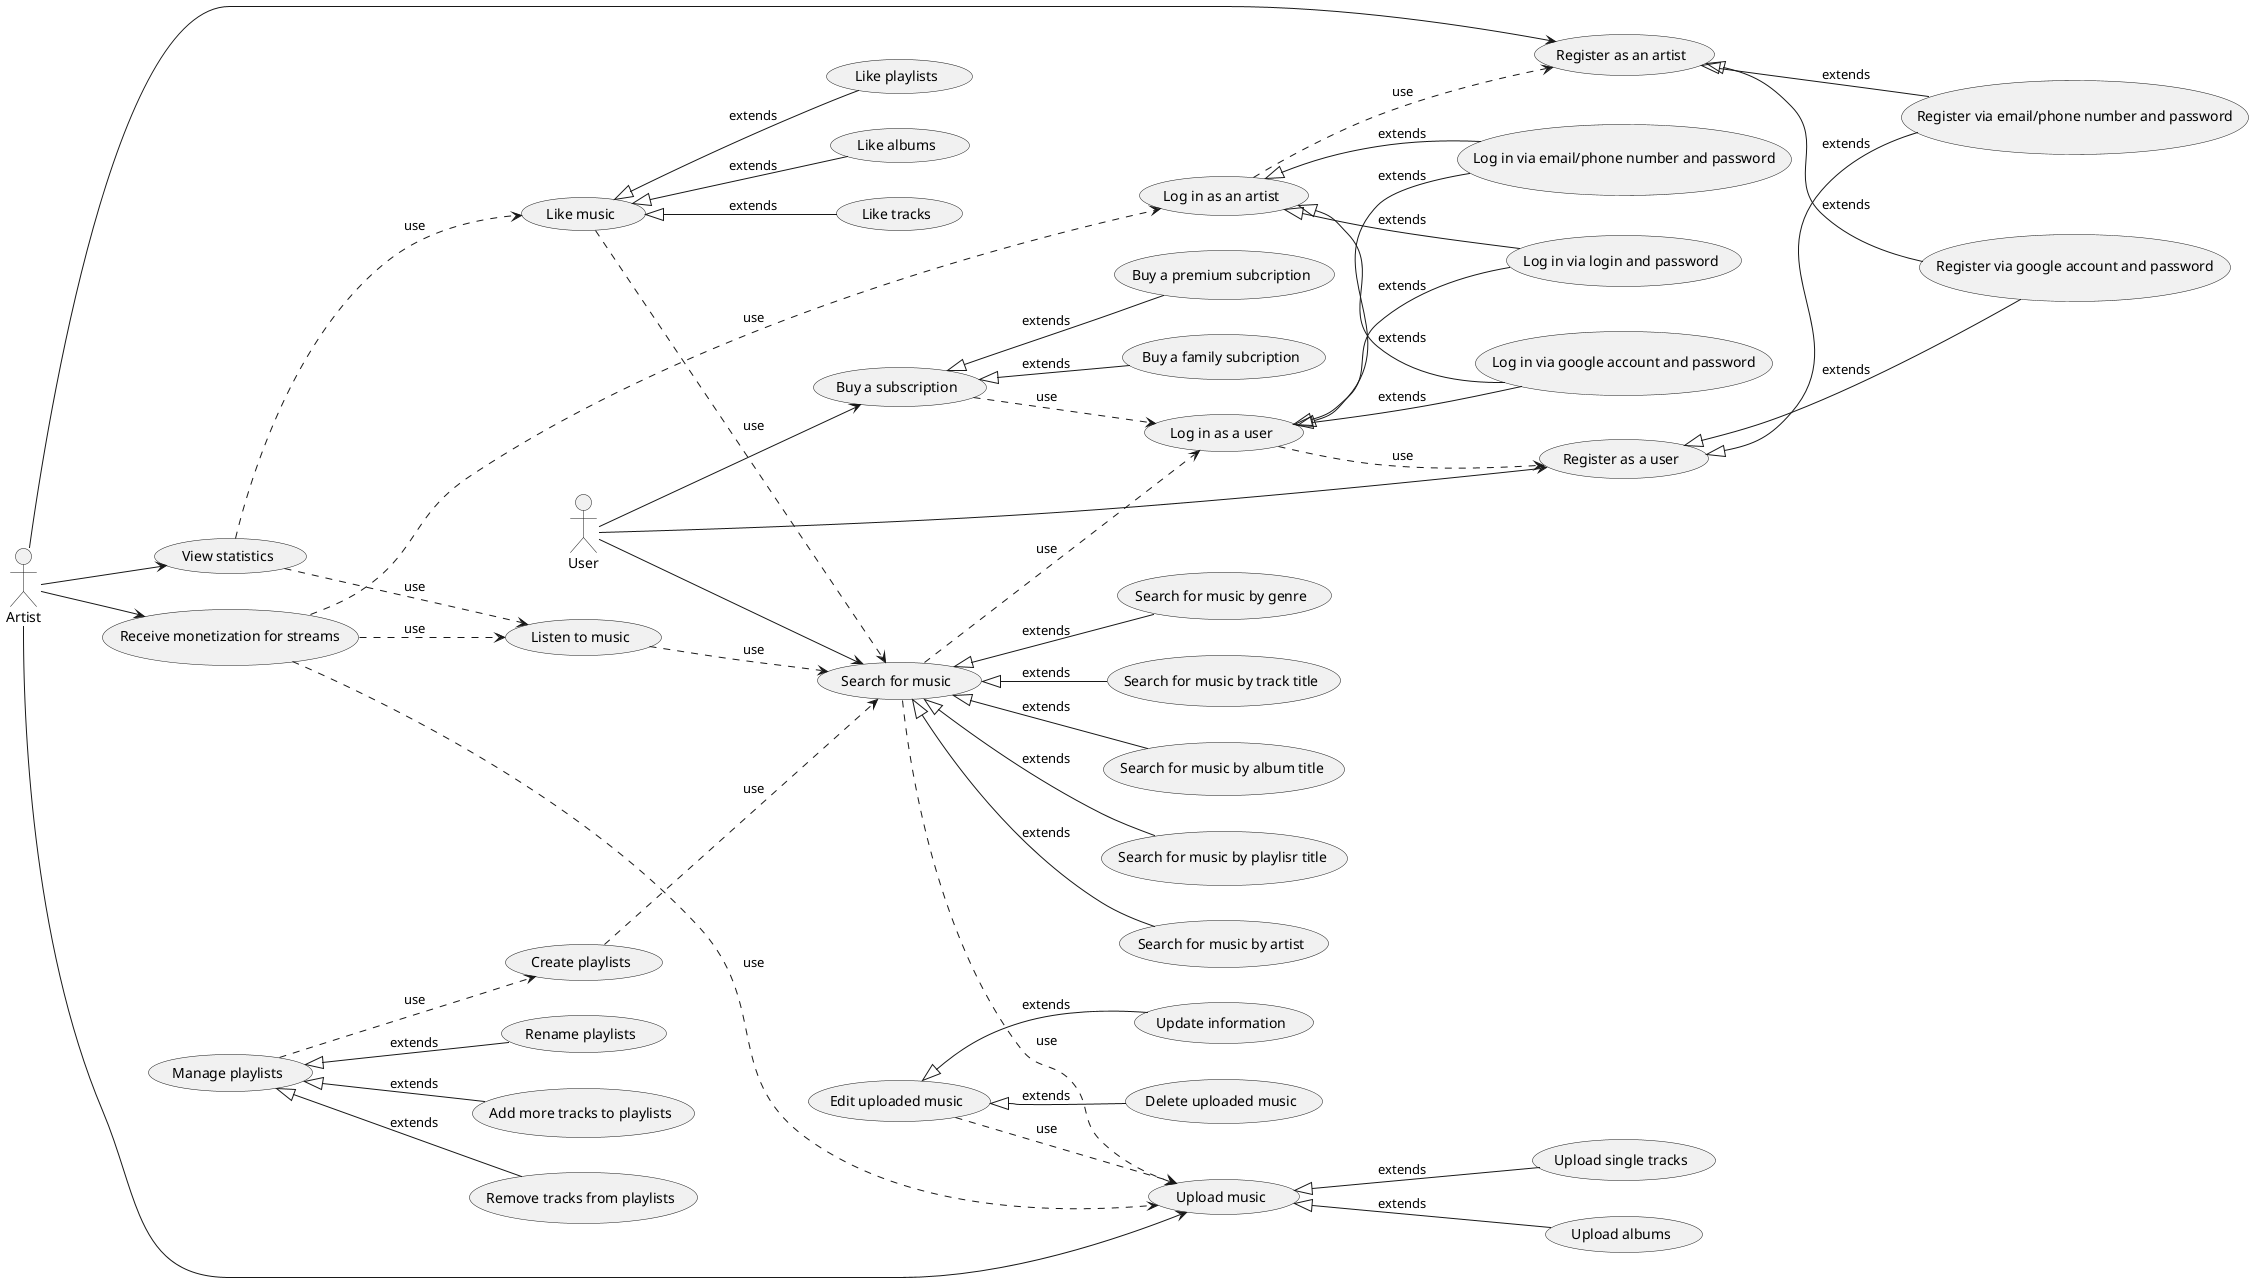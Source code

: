 @startuml
left to right direction

actor "User" as User
actor "Artist" as Artist

User --> (Register as a user)
User --> (Search for music)
User --> (Buy a subscription)

(Register as a user) <|-- (Register via email/phone number and password): extends
(Register as a user) <|-- (Register via google account and password): extends

(Log in as a user) ..> (Register as a user): use

(Log in as a user) <|-- (Log in via login and password): extends
(Log in as a user) <|-- (Log in via google account and password): extends
(Log in as a user) <|-- (Log in via email/phone number and password): extends

(Search for music) ..> (Log in as a user): use

(Search for music) <|-- (Search for music by track title): extends
(Search for music) <|-- (Search for music by album title): extends
(Search for music) <|-- (Search for music by playlisr title): extends
(Search for music) <|-- (Search for music by artist): extends
(Search for music) <|-- (Search for music by genre): extends

(Listen to music) ..> (Search for music): use
(Create playlists) ..> (Search for music): use
(Like music) ..> (Search for music): use
(Manage playlists) ..> (Create playlists): use

(Manage playlists) <|-- (Add more tracks to playlists): extends
(Manage playlists) <|-- (Remove tracks from playlists): extends
(Manage playlists) <|-- (Rename playlists): extends

(Like music) <|-- (Like albums): extends
(Like music) <|-- (Like tracks): extends
(Like music) <|-- (Like playlists): extends

(Buy a subscription) <|-- (Buy a premium subcription): extends
(Buy a subscription) <|-- (Buy a family subcription): extends

(Buy a subscription) ..> (Log in as a user): use

Artist --> (Register as an artist)
Artist --> (Upload music)
Artist --> (Receive monetization for streams)
Artist --> (View statistics)

(Upload music) <|-- (Upload single tracks): extends
(Upload music) <|-- (Upload albums): extends

(Edit uploaded music) ..> (Upload music): use
(Log in as an artist) ..> (Register as an artist): use

(Register as an artist) <|-- (Register via email/phone number and password): extends
(Register as an artist) <|-- (Register via google account and password): extends

(Log in as an artist) <|-- (Log in via login and password): extends
(Log in as an artist) <|-- (Log in via google account and password): extends
(Log in as an artist) <|-- (Log in via email/phone number and password): extends

(Edit uploaded music) <|-- (Delete uploaded music): extends
(Edit uploaded music) <|-- (Update information): extends

(Receive monetization for streams) ..> (Log in as an artist): use
(Receive monetization for streams) ..> (Upload music): use
(Receive monetization for streams) ..> (Listen to music): use

(Search for music) ..> (Upload music): use
(View statistics) ..> (Like music): use
(View statistics) ..> (Listen to music): use

@enduml